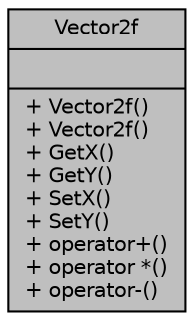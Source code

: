 digraph "Vector2f"
{
 // LATEX_PDF_SIZE
  edge [fontname="Helvetica",fontsize="10",labelfontname="Helvetica",labelfontsize="10"];
  node [fontname="Helvetica",fontsize="10",shape=record];
  Node1 [label="{Vector2f\n||+ Vector2f()\l+ Vector2f()\l+ GetX()\l+ GetY()\l+ SetX()\l+ SetY()\l+ operator+()\l+ operator *()\l+ operator-()\l}",height=0.2,width=0.4,color="black", fillcolor="grey75", style="filled", fontcolor="black",tooltip="A point or vector in 2d space, stored with float data."];
}
